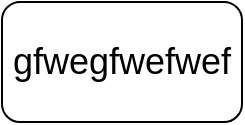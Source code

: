 <mxfile version="22.1.18" type="device">
  <diagram name="Page-1" id="wRrxiaBwY16lsymwqQ7z">
    <mxGraphModel dx="1122" dy="706" grid="1" gridSize="10" guides="1" tooltips="1" connect="1" arrows="1" fold="1" page="1" pageScale="1" pageWidth="850" pageHeight="1100" math="0" shadow="0">
      <root>
        <mxCell id="0" />
        <mxCell id="1" parent="0" />
        <mxCell id="QwhFlpIk_n6bEOXGcg0U-1" value="&lt;font style=&quot;font-size: 18px;&quot;&gt;gfwegfwefwef&lt;/font&gt;" style="rounded=1;whiteSpace=wrap;html=1;" vertex="1" parent="1">
          <mxGeometry x="160" y="180" width="120" height="60" as="geometry" />
        </mxCell>
      </root>
    </mxGraphModel>
  </diagram>
</mxfile>
